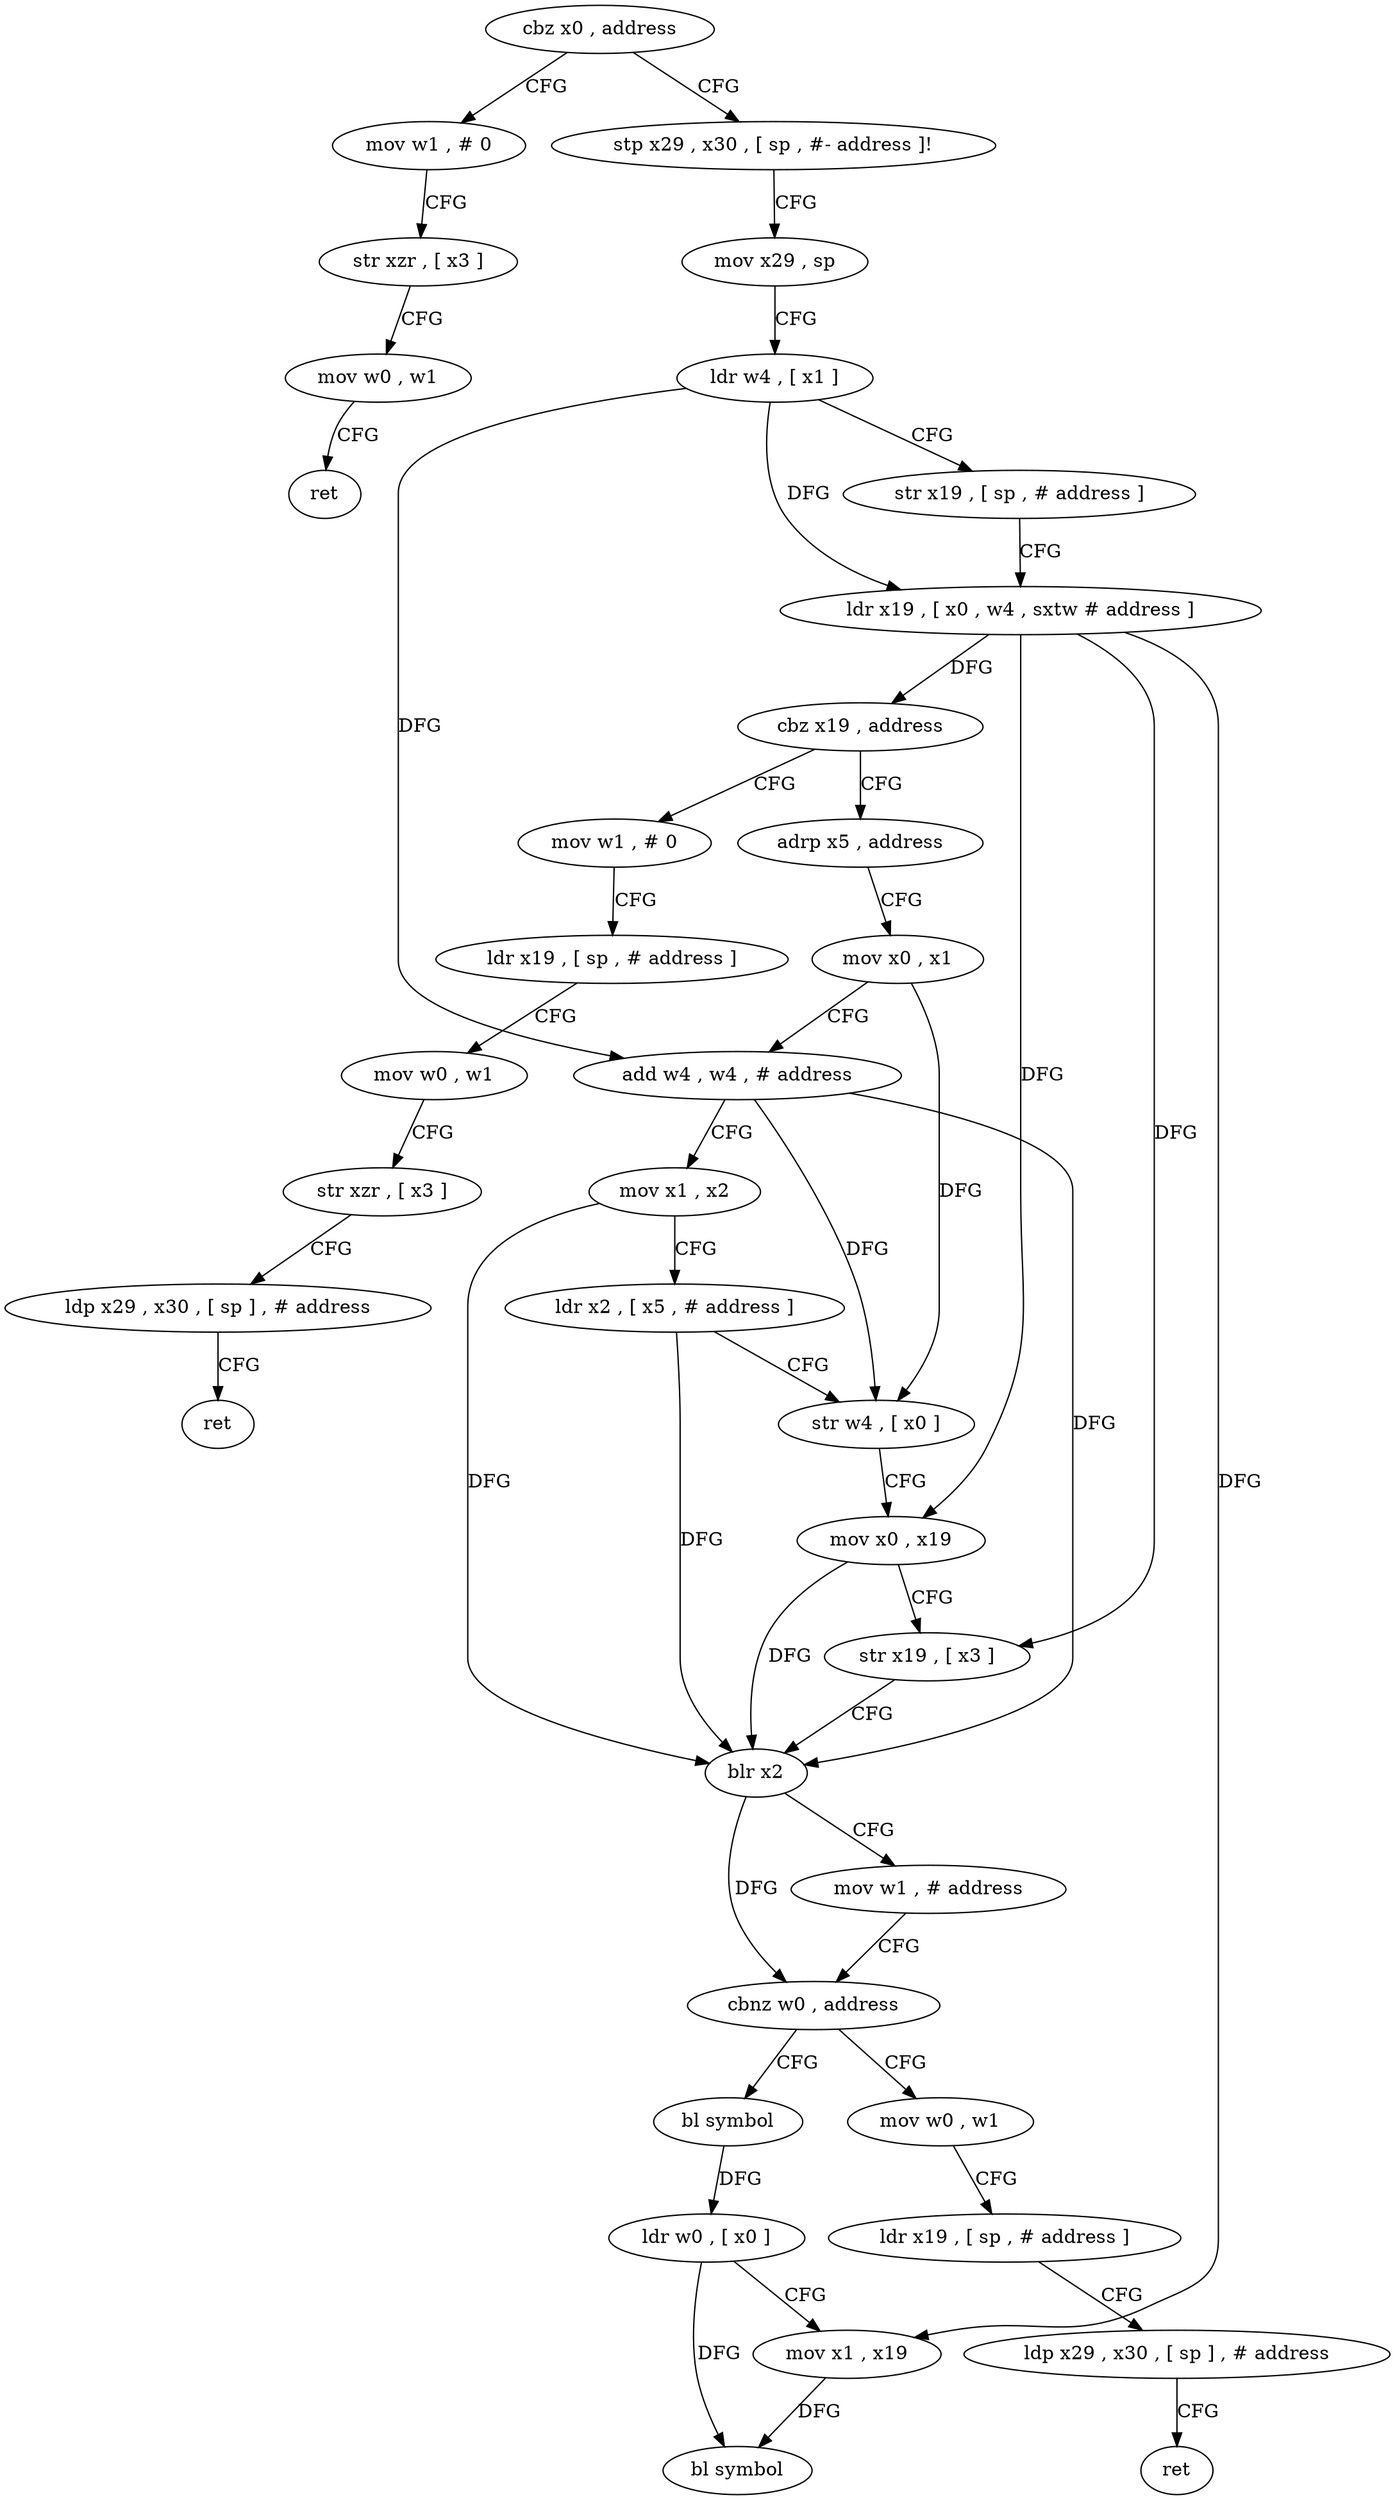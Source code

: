 digraph "func" {
"4247896" [label = "cbz x0 , address" ]
"4248008" [label = "mov w1 , # 0" ]
"4247900" [label = "stp x29 , x30 , [ sp , #- address ]!" ]
"4248012" [label = "str xzr , [ x3 ]" ]
"4248016" [label = "mov w0 , w1" ]
"4248020" [label = "ret" ]
"4247904" [label = "mov x29 , sp" ]
"4247908" [label = "ldr w4 , [ x1 ]" ]
"4247912" [label = "str x19 , [ sp , # address ]" ]
"4247916" [label = "ldr x19 , [ x0 , w4 , sxtw # address ]" ]
"4247920" [label = "cbz x19 , address" ]
"4247984" [label = "mov w1 , # 0" ]
"4247924" [label = "adrp x5 , address" ]
"4247988" [label = "ldr x19 , [ sp , # address ]" ]
"4247992" [label = "mov w0 , w1" ]
"4247996" [label = "str xzr , [ x3 ]" ]
"4248000" [label = "ldp x29 , x30 , [ sp ] , # address" ]
"4248004" [label = "ret" ]
"4247928" [label = "mov x0 , x1" ]
"4247932" [label = "add w4 , w4 , # address" ]
"4247936" [label = "mov x1 , x2" ]
"4247940" [label = "ldr x2 , [ x5 , # address ]" ]
"4247944" [label = "str w4 , [ x0 ]" ]
"4247948" [label = "mov x0 , x19" ]
"4247952" [label = "str x19 , [ x3 ]" ]
"4247956" [label = "blr x2" ]
"4247960" [label = "mov w1 , # address" ]
"4247964" [label = "cbnz w0 , address" ]
"4248024" [label = "bl symbol" ]
"4247968" [label = "mov w0 , w1" ]
"4248028" [label = "ldr w0 , [ x0 ]" ]
"4248032" [label = "mov x1 , x19" ]
"4248036" [label = "bl symbol" ]
"4247972" [label = "ldr x19 , [ sp , # address ]" ]
"4247976" [label = "ldp x29 , x30 , [ sp ] , # address" ]
"4247980" [label = "ret" ]
"4247896" -> "4248008" [ label = "CFG" ]
"4247896" -> "4247900" [ label = "CFG" ]
"4248008" -> "4248012" [ label = "CFG" ]
"4247900" -> "4247904" [ label = "CFG" ]
"4248012" -> "4248016" [ label = "CFG" ]
"4248016" -> "4248020" [ label = "CFG" ]
"4247904" -> "4247908" [ label = "CFG" ]
"4247908" -> "4247912" [ label = "CFG" ]
"4247908" -> "4247916" [ label = "DFG" ]
"4247908" -> "4247932" [ label = "DFG" ]
"4247912" -> "4247916" [ label = "CFG" ]
"4247916" -> "4247920" [ label = "DFG" ]
"4247916" -> "4247948" [ label = "DFG" ]
"4247916" -> "4247952" [ label = "DFG" ]
"4247916" -> "4248032" [ label = "DFG" ]
"4247920" -> "4247984" [ label = "CFG" ]
"4247920" -> "4247924" [ label = "CFG" ]
"4247984" -> "4247988" [ label = "CFG" ]
"4247924" -> "4247928" [ label = "CFG" ]
"4247988" -> "4247992" [ label = "CFG" ]
"4247992" -> "4247996" [ label = "CFG" ]
"4247996" -> "4248000" [ label = "CFG" ]
"4248000" -> "4248004" [ label = "CFG" ]
"4247928" -> "4247932" [ label = "CFG" ]
"4247928" -> "4247944" [ label = "DFG" ]
"4247932" -> "4247936" [ label = "CFG" ]
"4247932" -> "4247944" [ label = "DFG" ]
"4247932" -> "4247956" [ label = "DFG" ]
"4247936" -> "4247940" [ label = "CFG" ]
"4247936" -> "4247956" [ label = "DFG" ]
"4247940" -> "4247944" [ label = "CFG" ]
"4247940" -> "4247956" [ label = "DFG" ]
"4247944" -> "4247948" [ label = "CFG" ]
"4247948" -> "4247952" [ label = "CFG" ]
"4247948" -> "4247956" [ label = "DFG" ]
"4247952" -> "4247956" [ label = "CFG" ]
"4247956" -> "4247960" [ label = "CFG" ]
"4247956" -> "4247964" [ label = "DFG" ]
"4247960" -> "4247964" [ label = "CFG" ]
"4247964" -> "4248024" [ label = "CFG" ]
"4247964" -> "4247968" [ label = "CFG" ]
"4248024" -> "4248028" [ label = "DFG" ]
"4247968" -> "4247972" [ label = "CFG" ]
"4248028" -> "4248032" [ label = "CFG" ]
"4248028" -> "4248036" [ label = "DFG" ]
"4248032" -> "4248036" [ label = "DFG" ]
"4247972" -> "4247976" [ label = "CFG" ]
"4247976" -> "4247980" [ label = "CFG" ]
}
